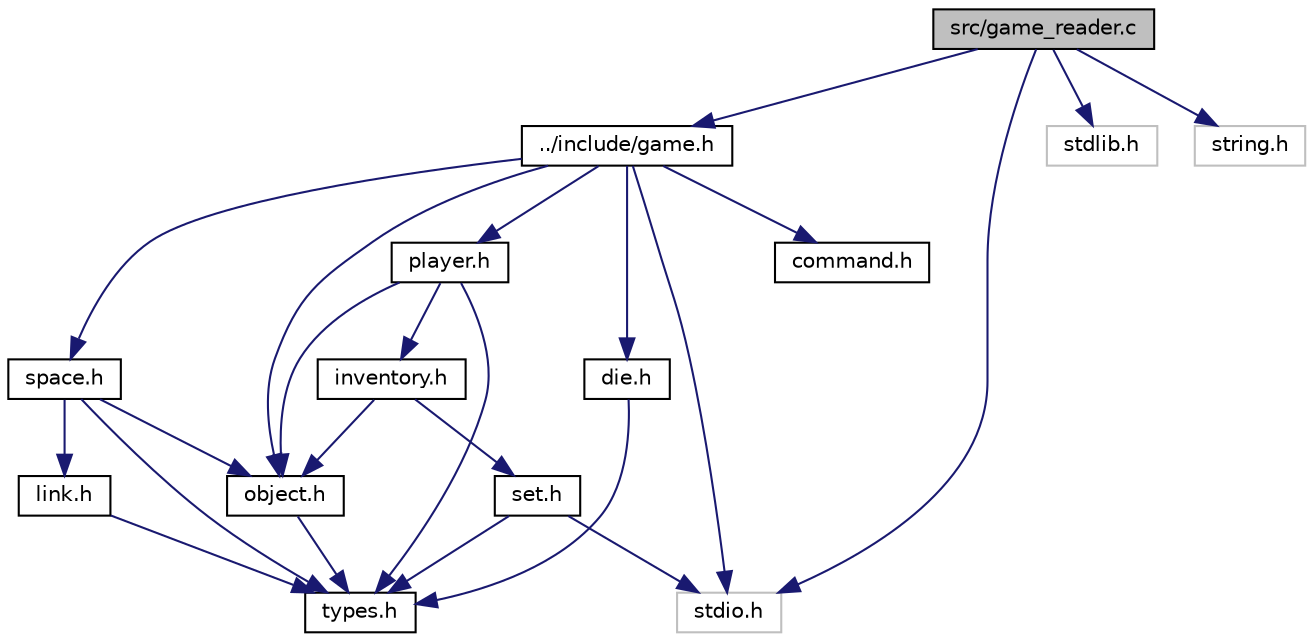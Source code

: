 digraph "src/game_reader.c"
{
 // LATEX_PDF_SIZE
  edge [fontname="Helvetica",fontsize="10",labelfontname="Helvetica",labelfontsize="10"];
  node [fontname="Helvetica",fontsize="10",shape=record];
  Node1 [label="src/game_reader.c",height=0.2,width=0.4,color="black", fillcolor="grey75", style="filled", fontcolor="black",tooltip="It implements the game reader interface."];
  Node1 -> Node2 [color="midnightblue",fontsize="10",style="solid",fontname="Helvetica"];
  Node2 [label="stdio.h",height=0.2,width=0.4,color="grey75", fillcolor="white", style="filled",tooltip=" "];
  Node1 -> Node3 [color="midnightblue",fontsize="10",style="solid",fontname="Helvetica"];
  Node3 [label="stdlib.h",height=0.2,width=0.4,color="grey75", fillcolor="white", style="filled",tooltip=" "];
  Node1 -> Node4 [color="midnightblue",fontsize="10",style="solid",fontname="Helvetica"];
  Node4 [label="string.h",height=0.2,width=0.4,color="grey75", fillcolor="white", style="filled",tooltip=" "];
  Node1 -> Node5 [color="midnightblue",fontsize="10",style="solid",fontname="Helvetica"];
  Node5 [label="../include/game.h",height=0.2,width=0.4,color="black", fillcolor="white", style="filled",URL="$game_8h.html",tooltip="It defines the game interface for each command."];
  Node5 -> Node2 [color="midnightblue",fontsize="10",style="solid",fontname="Helvetica"];
  Node5 -> Node6 [color="midnightblue",fontsize="10",style="solid",fontname="Helvetica"];
  Node6 [label="command.h",height=0.2,width=0.4,color="black", fillcolor="white", style="filled",URL="$command_8h.html",tooltip="It implements the command interpreter."];
  Node5 -> Node7 [color="midnightblue",fontsize="10",style="solid",fontname="Helvetica"];
  Node7 [label="die.h",height=0.2,width=0.4,color="black", fillcolor="white", style="filled",URL="$die_8h.html",tooltip="It defines the die interface."];
  Node7 -> Node8 [color="midnightblue",fontsize="10",style="solid",fontname="Helvetica"];
  Node8 [label="types.h",height=0.2,width=0.4,color="black", fillcolor="white", style="filled",URL="$types_8h.html",tooltip="It defines common types."];
  Node5 -> Node9 [color="midnightblue",fontsize="10",style="solid",fontname="Helvetica"];
  Node9 [label="object.h",height=0.2,width=0.4,color="black", fillcolor="white", style="filled",URL="$object_8h.html",tooltip="It defines the object interface."];
  Node9 -> Node8 [color="midnightblue",fontsize="10",style="solid",fontname="Helvetica"];
  Node5 -> Node10 [color="midnightblue",fontsize="10",style="solid",fontname="Helvetica"];
  Node10 [label="player.h",height=0.2,width=0.4,color="black", fillcolor="white", style="filled",URL="$player_8h.html",tooltip="It defines player interface."];
  Node10 -> Node9 [color="midnightblue",fontsize="10",style="solid",fontname="Helvetica"];
  Node10 -> Node8 [color="midnightblue",fontsize="10",style="solid",fontname="Helvetica"];
  Node10 -> Node11 [color="midnightblue",fontsize="10",style="solid",fontname="Helvetica"];
  Node11 [label="inventory.h",height=0.2,width=0.4,color="black", fillcolor="white", style="filled",URL="$inventory_8h.html",tooltip="Represents an inventory."];
  Node11 -> Node9 [color="midnightblue",fontsize="10",style="solid",fontname="Helvetica"];
  Node11 -> Node12 [color="midnightblue",fontsize="10",style="solid",fontname="Helvetica"];
  Node12 [label="set.h",height=0.2,width=0.4,color="black", fillcolor="white", style="filled",URL="$set_8h.html",tooltip="It defines set interface."];
  Node12 -> Node8 [color="midnightblue",fontsize="10",style="solid",fontname="Helvetica"];
  Node12 -> Node2 [color="midnightblue",fontsize="10",style="solid",fontname="Helvetica"];
  Node5 -> Node13 [color="midnightblue",fontsize="10",style="solid",fontname="Helvetica"];
  Node13 [label="space.h",height=0.2,width=0.4,color="black", fillcolor="white", style="filled",URL="$space_8h.html",tooltip="It defines a space."];
  Node13 -> Node14 [color="midnightblue",fontsize="10",style="solid",fontname="Helvetica"];
  Node14 [label="link.h",height=0.2,width=0.4,color="black", fillcolor="white", style="filled",URL="$link_8h.html",tooltip="It defines the link interface."];
  Node14 -> Node8 [color="midnightblue",fontsize="10",style="solid",fontname="Helvetica"];
  Node13 -> Node9 [color="midnightblue",fontsize="10",style="solid",fontname="Helvetica"];
  Node13 -> Node8 [color="midnightblue",fontsize="10",style="solid",fontname="Helvetica"];
}
